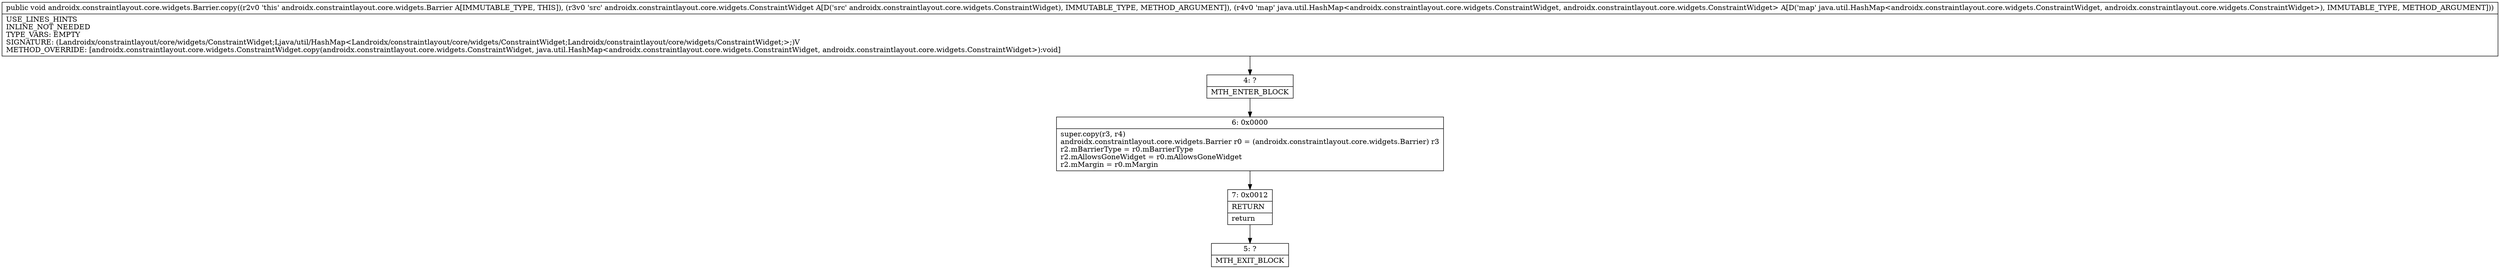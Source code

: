 digraph "CFG forandroidx.constraintlayout.core.widgets.Barrier.copy(Landroidx\/constraintlayout\/core\/widgets\/ConstraintWidget;Ljava\/util\/HashMap;)V" {
Node_4 [shape=record,label="{4\:\ ?|MTH_ENTER_BLOCK\l}"];
Node_6 [shape=record,label="{6\:\ 0x0000|super.copy(r3, r4)\landroidx.constraintlayout.core.widgets.Barrier r0 = (androidx.constraintlayout.core.widgets.Barrier) r3\lr2.mBarrierType = r0.mBarrierType\lr2.mAllowsGoneWidget = r0.mAllowsGoneWidget\lr2.mMargin = r0.mMargin\l}"];
Node_7 [shape=record,label="{7\:\ 0x0012|RETURN\l|return\l}"];
Node_5 [shape=record,label="{5\:\ ?|MTH_EXIT_BLOCK\l}"];
MethodNode[shape=record,label="{public void androidx.constraintlayout.core.widgets.Barrier.copy((r2v0 'this' androidx.constraintlayout.core.widgets.Barrier A[IMMUTABLE_TYPE, THIS]), (r3v0 'src' androidx.constraintlayout.core.widgets.ConstraintWidget A[D('src' androidx.constraintlayout.core.widgets.ConstraintWidget), IMMUTABLE_TYPE, METHOD_ARGUMENT]), (r4v0 'map' java.util.HashMap\<androidx.constraintlayout.core.widgets.ConstraintWidget, androidx.constraintlayout.core.widgets.ConstraintWidget\> A[D('map' java.util.HashMap\<androidx.constraintlayout.core.widgets.ConstraintWidget, androidx.constraintlayout.core.widgets.ConstraintWidget\>), IMMUTABLE_TYPE, METHOD_ARGUMENT]))  | USE_LINES_HINTS\lINLINE_NOT_NEEDED\lTYPE_VARS: EMPTY\lSIGNATURE: (Landroidx\/constraintlayout\/core\/widgets\/ConstraintWidget;Ljava\/util\/HashMap\<Landroidx\/constraintlayout\/core\/widgets\/ConstraintWidget;Landroidx\/constraintlayout\/core\/widgets\/ConstraintWidget;\>;)V\lMETHOD_OVERRIDE: [androidx.constraintlayout.core.widgets.ConstraintWidget.copy(androidx.constraintlayout.core.widgets.ConstraintWidget, java.util.HashMap\<androidx.constraintlayout.core.widgets.ConstraintWidget, androidx.constraintlayout.core.widgets.ConstraintWidget\>):void]\l}"];
MethodNode -> Node_4;Node_4 -> Node_6;
Node_6 -> Node_7;
Node_7 -> Node_5;
}

